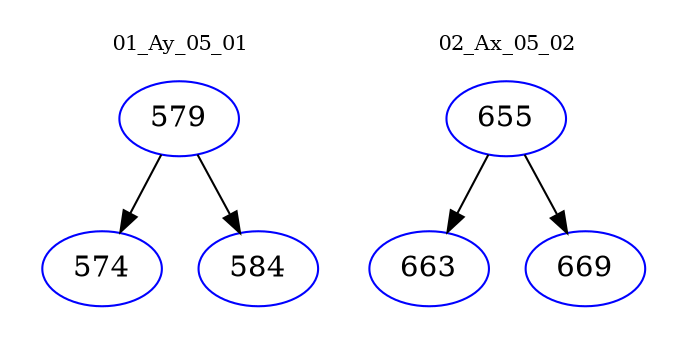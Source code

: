 digraph{
subgraph cluster_0 {
color = white
label = "01_Ay_05_01";
fontsize=10;
T0_579 [label="579", color="blue"]
T0_579 -> T0_574 [color="black"]
T0_574 [label="574", color="blue"]
T0_579 -> T0_584 [color="black"]
T0_584 [label="584", color="blue"]
}
subgraph cluster_1 {
color = white
label = "02_Ax_05_02";
fontsize=10;
T1_655 [label="655", color="blue"]
T1_655 -> T1_663 [color="black"]
T1_663 [label="663", color="blue"]
T1_655 -> T1_669 [color="black"]
T1_669 [label="669", color="blue"]
}
}
